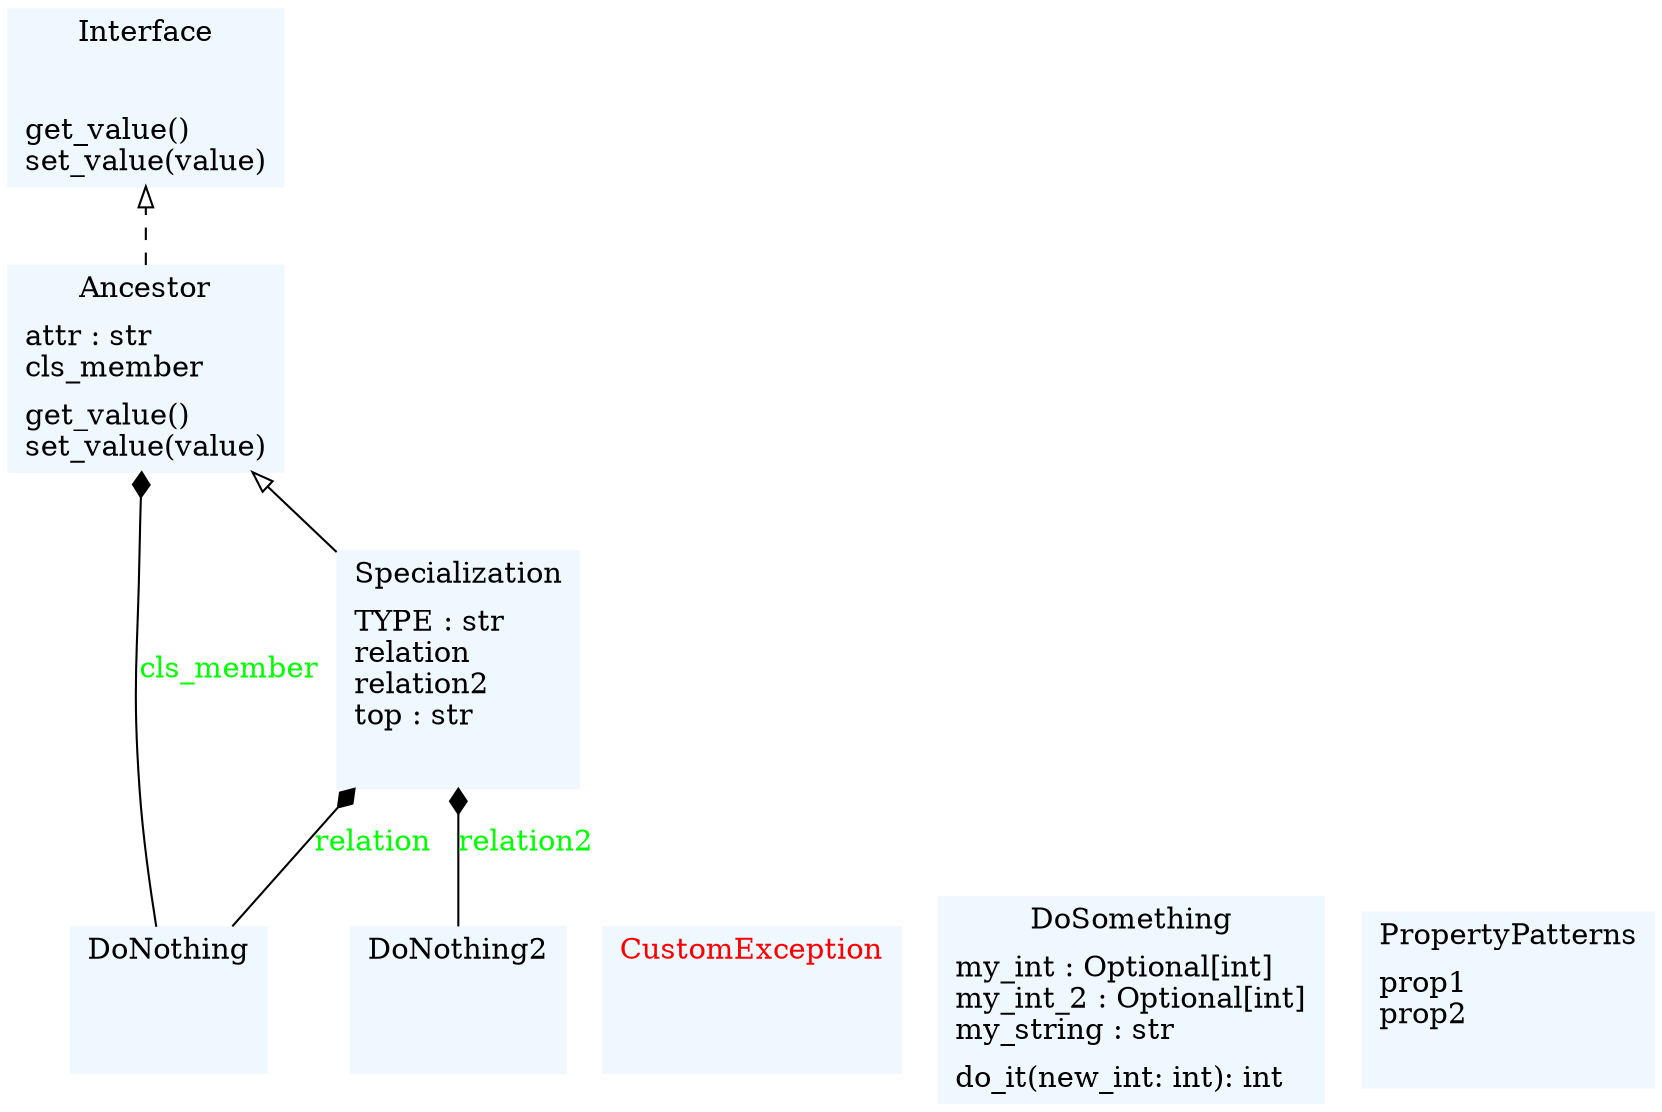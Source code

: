 digraph "classes_colorized" {
rankdir=BT
charset="utf-8"
"data.clientmodule_test.Ancestor" [color="aliceblue", fontcolor="black", label="{Ancestor|attr : str\lcls_member\l|get_value()\lset_value(value)\l}", shape="record", style="filled"];
"data.suppliermodule_test.CustomException" [color="aliceblue", fontcolor="red", label="{CustomException|\l|}", shape="record", style="filled"];
"data.suppliermodule_test.DoNothing" [color="aliceblue", fontcolor="black", label="{DoNothing|\l|}", shape="record", style="filled"];
"data.suppliermodule_test.DoNothing2" [color="aliceblue", fontcolor="black", label="{DoNothing2|\l|}", shape="record", style="filled"];
"data.suppliermodule_test.DoSomething" [color="aliceblue", fontcolor="black", label="{DoSomething|my_int : Optional[int]\lmy_int_2 : Optional[int]\lmy_string : str\l|do_it(new_int: int): int\l}", shape="record", style="filled"];
"data.suppliermodule_test.Interface" [color="aliceblue", fontcolor="black", label="{Interface|\l|get_value()\lset_value(value)\l}", shape="record", style="filled"];
"data.property_pattern.PropertyPatterns" [color="aliceblue", fontcolor="black", label="{PropertyPatterns|prop1\lprop2\l|}", shape="record", style="filled"];
"data.clientmodule_test.Specialization" [color="aliceblue", fontcolor="black", label="{Specialization|TYPE : str\lrelation\lrelation2\ltop : str\l|}", shape="record", style="filled"];
"data.clientmodule_test.Specialization" -> "data.clientmodule_test.Ancestor" [arrowhead="empty", arrowtail="none"];
"data.clientmodule_test.Ancestor" -> "data.suppliermodule_test.Interface" [arrowhead="empty", arrowtail="node", style="dashed"];
"data.suppliermodule_test.DoNothing" -> "data.clientmodule_test.Ancestor" [arrowhead="diamond", arrowtail="none", fontcolor="green", label="cls_member", style="solid"];
"data.suppliermodule_test.DoNothing" -> "data.clientmodule_test.Specialization" [arrowhead="diamond", arrowtail="none", fontcolor="green", label="relation", style="solid"];
"data.suppliermodule_test.DoNothing2" -> "data.clientmodule_test.Specialization" [arrowhead="diamond", arrowtail="none", fontcolor="green", label="relation2", style="solid"];
}

